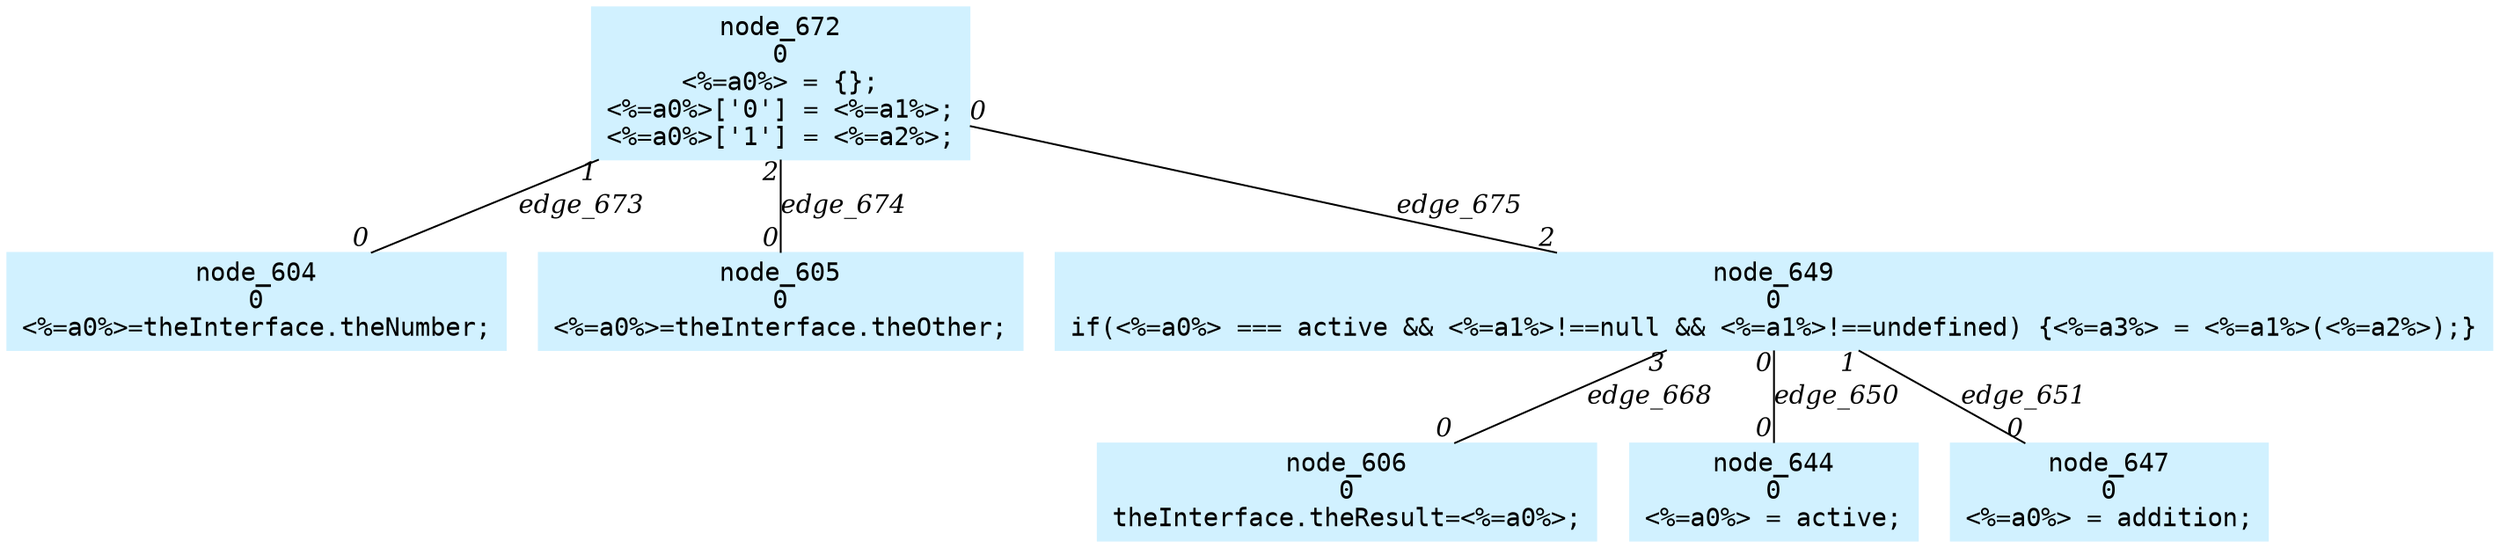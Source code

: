digraph g{node_604 [shape=box, style=filled, color="#d1f1ff", fontname="Courier", label="node_604
0
<%=a0%>=theInterface.theNumber;
" ]
node_605 [shape=box, style=filled, color="#d1f1ff", fontname="Courier", label="node_605
0
<%=a0%>=theInterface.theOther;
" ]
node_606 [shape=box, style=filled, color="#d1f1ff", fontname="Courier", label="node_606
0
theInterface.theResult=<%=a0%>;
" ]
node_644 [shape=box, style=filled, color="#d1f1ff", fontname="Courier", label="node_644
0
<%=a0%> = active;
" ]
node_647 [shape=box, style=filled, color="#d1f1ff", fontname="Courier", label="node_647
0
<%=a0%> = addition;
" ]
node_649 [shape=box, style=filled, color="#d1f1ff", fontname="Courier", label="node_649
0
if(<%=a0%> === active && <%=a1%>!==null && <%=a1%>!==undefined) {<%=a3%> = <%=a1%>(<%=a2%>);}
" ]
node_672 [shape=box, style=filled, color="#d1f1ff", fontname="Courier", label="node_672
0
<%=a0%> = {};
<%=a0%>['0'] = <%=a1%>;
<%=a0%>['1'] = <%=a2%>;
" ]
node_649 -> node_644 [dir=none, arrowHead=none, fontname="Times-Italic", label="edge_650",  headlabel="0", taillabel="0" ]
node_649 -> node_647 [dir=none, arrowHead=none, fontname="Times-Italic", label="edge_651",  headlabel="0", taillabel="1" ]
node_649 -> node_606 [dir=none, arrowHead=none, fontname="Times-Italic", label="edge_668",  headlabel="0", taillabel="3" ]
node_672 -> node_604 [dir=none, arrowHead=none, fontname="Times-Italic", label="edge_673",  headlabel="0", taillabel="1" ]
node_672 -> node_605 [dir=none, arrowHead=none, fontname="Times-Italic", label="edge_674",  headlabel="0", taillabel="2" ]
node_672 -> node_649 [dir=none, arrowHead=none, fontname="Times-Italic", label="edge_675",  headlabel="2", taillabel="0" ]
}
